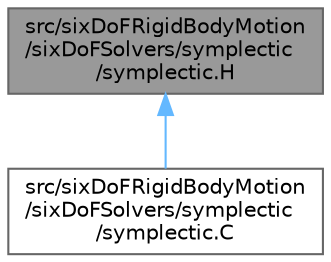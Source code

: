 digraph "src/sixDoFRigidBodyMotion/sixDoFSolvers/symplectic/symplectic.H"
{
 // LATEX_PDF_SIZE
  bgcolor="transparent";
  edge [fontname=Helvetica,fontsize=10,labelfontname=Helvetica,labelfontsize=10];
  node [fontname=Helvetica,fontsize=10,shape=box,height=0.2,width=0.4];
  Node1 [id="Node000001",label="src/sixDoFRigidBodyMotion\l/sixDoFSolvers/symplectic\l/symplectic.H",height=0.2,width=0.4,color="gray40", fillcolor="grey60", style="filled", fontcolor="black",tooltip=" "];
  Node1 -> Node2 [id="edge1_Node000001_Node000002",dir="back",color="steelblue1",style="solid",tooltip=" "];
  Node2 [id="Node000002",label="src/sixDoFRigidBodyMotion\l/sixDoFSolvers/symplectic\l/symplectic.C",height=0.2,width=0.4,color="grey40", fillcolor="white", style="filled",URL="$sixDoFRigidBodyMotion_2sixDoFSolvers_2symplectic_2symplectic_8C.html",tooltip=" "];
}
